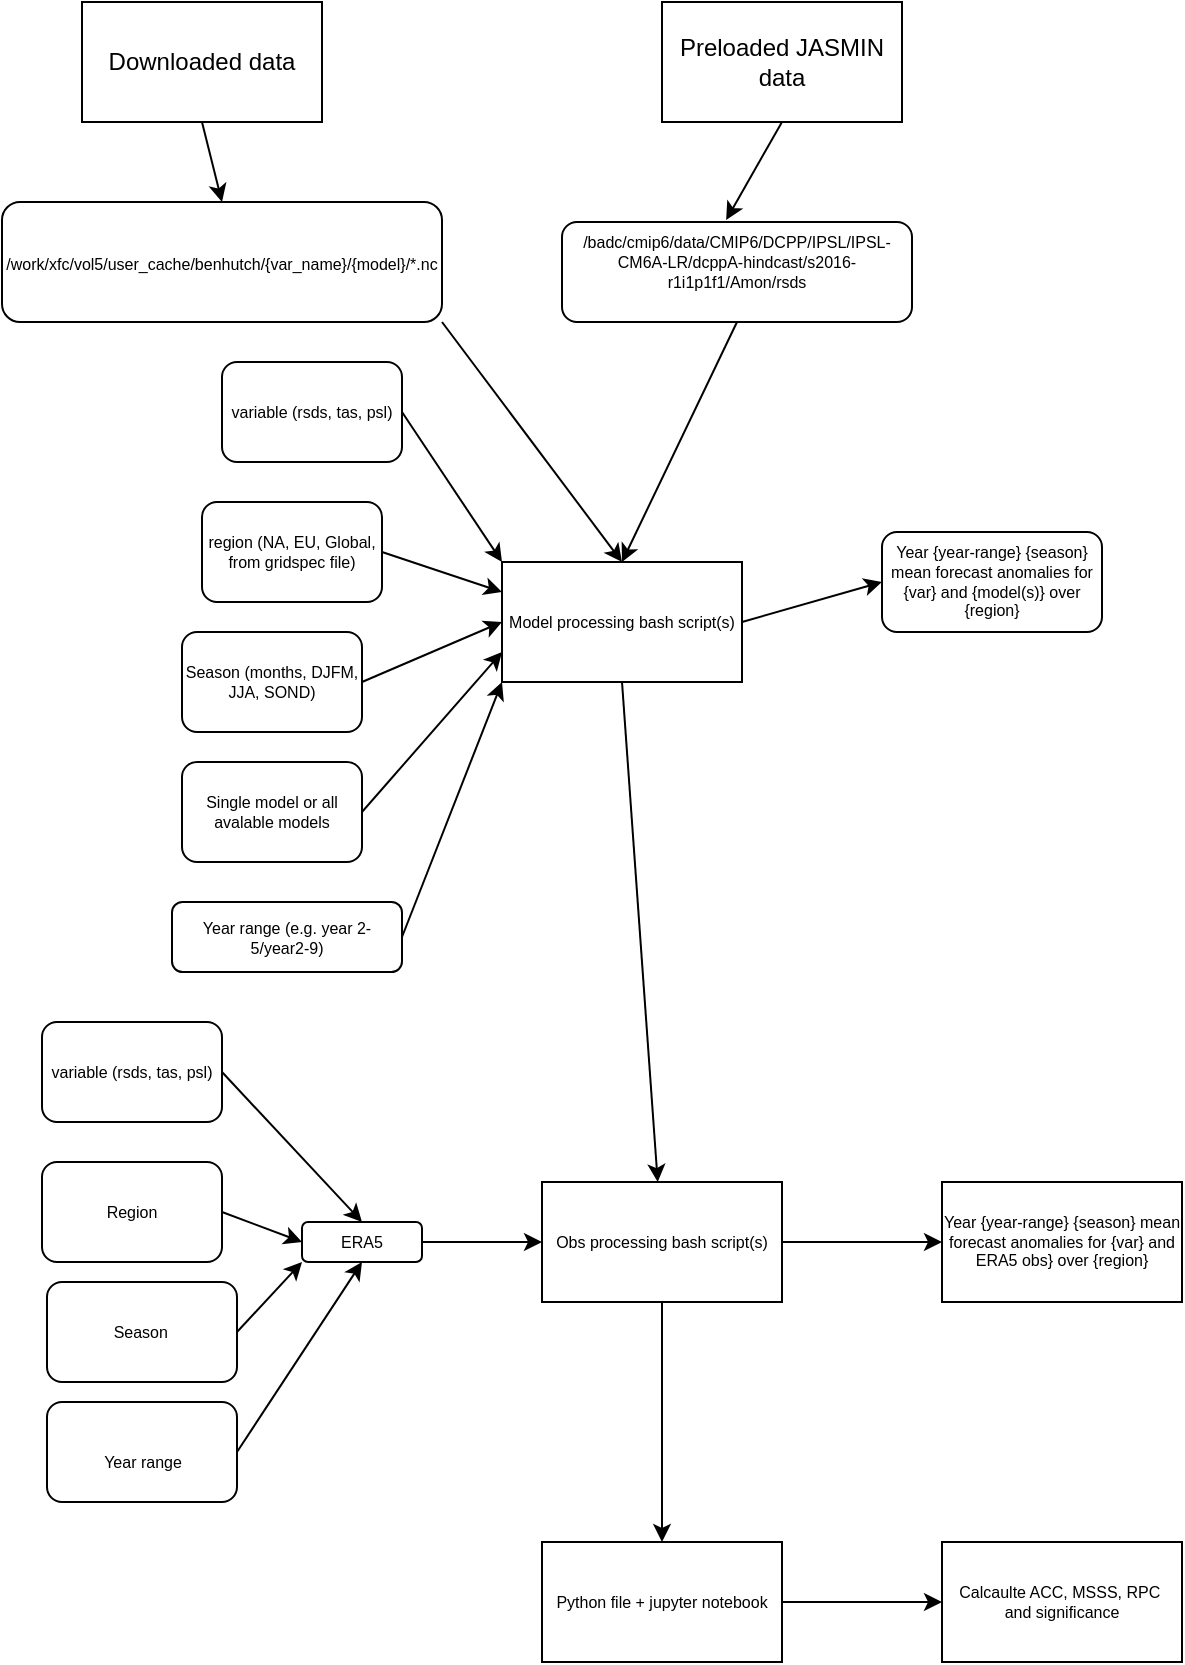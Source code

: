 <mxfile>
    <diagram id="6WO3p2y-Gsrm65lVtJRW" name="Page-1">
        <mxGraphModel dx="1002" dy="736" grid="1" gridSize="10" guides="1" tooltips="1" connect="1" arrows="1" fold="1" page="1" pageScale="1" pageWidth="850" pageHeight="1100" math="0" shadow="0">
            <root>
                <mxCell id="0"/>
                <mxCell id="1" parent="0"/>
                <mxCell id="5" style="edgeStyle=none;html=1;exitX=0.5;exitY=1;exitDx=0;exitDy=0;entryX=0.5;entryY=0;entryDx=0;entryDy=0;" edge="1" parent="1" source="2" target="4">
                    <mxGeometry relative="1" as="geometry"/>
                </mxCell>
                <mxCell id="2" value="Downloaded data" style="rounded=0;whiteSpace=wrap;html=1;" vertex="1" parent="1">
                    <mxGeometry x="60" y="90" width="120" height="60" as="geometry"/>
                </mxCell>
                <mxCell id="7" style="edgeStyle=none;html=1;exitX=0.5;exitY=1;exitDx=0;exitDy=0;entryX=0.469;entryY=-0.02;entryDx=0;entryDy=0;entryPerimeter=0;fontSize=8;" edge="1" parent="1" source="3" target="6">
                    <mxGeometry relative="1" as="geometry"/>
                </mxCell>
                <mxCell id="3" value="Preloaded JASMIN data" style="rounded=0;whiteSpace=wrap;html=1;" vertex="1" parent="1">
                    <mxGeometry x="350" y="90" width="120" height="60" as="geometry"/>
                </mxCell>
                <mxCell id="28" style="edgeStyle=none;html=1;exitX=1;exitY=1;exitDx=0;exitDy=0;entryX=0.5;entryY=0;entryDx=0;entryDy=0;fontSize=8;" edge="1" parent="1" source="4" target="8">
                    <mxGeometry relative="1" as="geometry"/>
                </mxCell>
                <mxCell id="4" value="&lt;font style=&quot;font-size: 8px;&quot;&gt;/work/xfc/vol5/user_cache/benhutch/{var_name}/{model}/*.nc&lt;/font&gt;" style="rounded=1;whiteSpace=wrap;html=1;align=center;" vertex="1" parent="1">
                    <mxGeometry x="20" y="190" width="220" height="60" as="geometry"/>
                </mxCell>
                <mxCell id="29" style="edgeStyle=none;html=1;exitX=0.5;exitY=1;exitDx=0;exitDy=0;fontSize=8;entryX=0.5;entryY=0;entryDx=0;entryDy=0;" edge="1" parent="1" source="6" target="8">
                    <mxGeometry relative="1" as="geometry">
                        <mxPoint x="340" y="360" as="targetPoint"/>
                    </mxGeometry>
                </mxCell>
                <mxCell id="6" value="&lt;div&gt;/badc/cmip6/data/CMIP6/DCPP/IPSL/IPSL-CM6A-LR/dcppA-hindcast/s2016-r1i1p1f1/Amon/rsds&lt;/div&gt;&lt;div&gt;&lt;br&gt;&lt;/div&gt;" style="rounded=1;whiteSpace=wrap;html=1;fontSize=8;" vertex="1" parent="1">
                    <mxGeometry x="300" y="200" width="175" height="50" as="geometry"/>
                </mxCell>
                <mxCell id="27" style="edgeStyle=none;html=1;exitX=1;exitY=0.5;exitDx=0;exitDy=0;entryX=0;entryY=0.5;entryDx=0;entryDy=0;fontSize=8;" edge="1" parent="1" source="8" target="18">
                    <mxGeometry relative="1" as="geometry"/>
                </mxCell>
                <mxCell id="30" style="edgeStyle=none;html=1;exitX=0.5;exitY=1;exitDx=0;exitDy=0;fontSize=8;" edge="1" parent="1" source="8" target="31">
                    <mxGeometry relative="1" as="geometry">
                        <mxPoint x="330" y="650" as="targetPoint"/>
                    </mxGeometry>
                </mxCell>
                <mxCell id="8" value="Model processing bash script(s)" style="rounded=0;whiteSpace=wrap;html=1;fontSize=8;" vertex="1" parent="1">
                    <mxGeometry x="270" y="370" width="120" height="60" as="geometry"/>
                </mxCell>
                <mxCell id="22" style="edgeStyle=none;html=1;exitX=1;exitY=0.5;exitDx=0;exitDy=0;entryX=0;entryY=0;entryDx=0;entryDy=0;fontSize=8;" edge="1" parent="1" source="10" target="8">
                    <mxGeometry relative="1" as="geometry"/>
                </mxCell>
                <mxCell id="10" value="variable (rsds, tas, psl)" style="rounded=1;whiteSpace=wrap;html=1;fontSize=8;" vertex="1" parent="1">
                    <mxGeometry x="130" y="270" width="90" height="50" as="geometry"/>
                </mxCell>
                <mxCell id="23" style="edgeStyle=none;html=1;exitX=1;exitY=0.5;exitDx=0;exitDy=0;entryX=0;entryY=0.25;entryDx=0;entryDy=0;fontSize=8;" edge="1" parent="1" source="11" target="8">
                    <mxGeometry relative="1" as="geometry"/>
                </mxCell>
                <mxCell id="11" value="region (NA, EU, Global, from gridspec file)" style="rounded=1;whiteSpace=wrap;html=1;fontSize=8;" vertex="1" parent="1">
                    <mxGeometry x="120" y="340" width="90" height="50" as="geometry"/>
                </mxCell>
                <mxCell id="24" style="edgeStyle=none;html=1;exitX=1;exitY=0.5;exitDx=0;exitDy=0;entryX=0;entryY=0.5;entryDx=0;entryDy=0;fontSize=8;" edge="1" parent="1" source="12" target="8">
                    <mxGeometry relative="1" as="geometry"/>
                </mxCell>
                <mxCell id="12" value="Season (months, DJFM, JJA, SOND)" style="rounded=1;whiteSpace=wrap;html=1;fontSize=8;" vertex="1" parent="1">
                    <mxGeometry x="110" y="405" width="90" height="50" as="geometry"/>
                </mxCell>
                <mxCell id="25" style="edgeStyle=none;html=1;exitX=1;exitY=0.5;exitDx=0;exitDy=0;entryX=0;entryY=0.75;entryDx=0;entryDy=0;fontSize=8;" edge="1" parent="1" source="14" target="8">
                    <mxGeometry relative="1" as="geometry"/>
                </mxCell>
                <mxCell id="14" value="Single model or all avalable models" style="rounded=1;whiteSpace=wrap;html=1;fontSize=8;" vertex="1" parent="1">
                    <mxGeometry x="110" y="470" width="90" height="50" as="geometry"/>
                </mxCell>
                <mxCell id="18" value="Year {year-range} {season} mean forecast anomalies for {var} and {model(s)} over {region}" style="rounded=1;whiteSpace=wrap;html=1;fontSize=8;" vertex="1" parent="1">
                    <mxGeometry x="460" y="355" width="110" height="50" as="geometry"/>
                </mxCell>
                <mxCell id="26" style="edgeStyle=none;html=1;exitX=1;exitY=0.5;exitDx=0;exitDy=0;entryX=0;entryY=1;entryDx=0;entryDy=0;fontSize=8;" edge="1" parent="1" source="20" target="8">
                    <mxGeometry relative="1" as="geometry"/>
                </mxCell>
                <mxCell id="20" value="Year range (e.g. year 2-5/year2-9)" style="whiteSpace=wrap;html=1;fontSize=8;rounded=1;" vertex="1" parent="1">
                    <mxGeometry x="105" y="540" width="115" height="35" as="geometry"/>
                </mxCell>
                <mxCell id="45" value="" style="edgeStyle=none;html=1;fontSize=8;" edge="1" parent="1" source="31" target="44">
                    <mxGeometry relative="1" as="geometry"/>
                </mxCell>
                <mxCell id="47" value="" style="edgeStyle=none;html=1;fontSize=8;" edge="1" parent="1" source="31" target="46">
                    <mxGeometry relative="1" as="geometry"/>
                </mxCell>
                <mxCell id="31" value="Obs processing bash script(s)" style="rounded=0;whiteSpace=wrap;html=1;fontSize=8;" vertex="1" parent="1">
                    <mxGeometry x="290" y="680" width="120" height="60" as="geometry"/>
                </mxCell>
                <mxCell id="39" style="edgeStyle=none;html=1;exitX=1;exitY=0.5;exitDx=0;exitDy=0;entryX=0.5;entryY=0;entryDx=0;entryDy=0;fontSize=8;" edge="1" parent="1" source="32" target="38">
                    <mxGeometry relative="1" as="geometry"/>
                </mxCell>
                <mxCell id="32" value="variable (rsds, tas, psl)" style="rounded=1;whiteSpace=wrap;html=1;fontSize=8;" vertex="1" parent="1">
                    <mxGeometry x="40" y="600" width="90" height="50" as="geometry"/>
                </mxCell>
                <mxCell id="40" style="edgeStyle=none;html=1;exitX=1;exitY=0.5;exitDx=0;exitDy=0;entryX=0;entryY=0.5;entryDx=0;entryDy=0;fontSize=8;" edge="1" parent="1" source="33" target="38">
                    <mxGeometry relative="1" as="geometry"/>
                </mxCell>
                <mxCell id="33" value="Region" style="rounded=1;whiteSpace=wrap;html=1;fontSize=8;" vertex="1" parent="1">
                    <mxGeometry x="40" y="670" width="90" height="50" as="geometry"/>
                </mxCell>
                <mxCell id="41" style="edgeStyle=none;html=1;exitX=1;exitY=0.5;exitDx=0;exitDy=0;entryX=0;entryY=1;entryDx=0;entryDy=0;fontSize=8;" edge="1" parent="1" source="35" target="38">
                    <mxGeometry relative="1" as="geometry"/>
                </mxCell>
                <mxCell id="35" value="Season&amp;nbsp;" style="whiteSpace=wrap;html=1;fontSize=8;rounded=1;" vertex="1" parent="1">
                    <mxGeometry x="42.5" y="730" width="95" height="50" as="geometry"/>
                </mxCell>
                <mxCell id="42" style="edgeStyle=none;html=1;exitX=1;exitY=0.5;exitDx=0;exitDy=0;entryX=0.5;entryY=1;entryDx=0;entryDy=0;fontSize=8;" edge="1" parent="1" source="37" target="38">
                    <mxGeometry relative="1" as="geometry"/>
                </mxCell>
                <mxCell id="37" value="&lt;br&gt;Year range" style="whiteSpace=wrap;html=1;fontSize=8;rounded=1;" vertex="1" parent="1">
                    <mxGeometry x="42.5" y="790" width="95" height="50" as="geometry"/>
                </mxCell>
                <mxCell id="43" style="edgeStyle=none;html=1;exitX=1;exitY=0.5;exitDx=0;exitDy=0;fontSize=8;" edge="1" parent="1" source="38" target="31">
                    <mxGeometry relative="1" as="geometry"/>
                </mxCell>
                <mxCell id="38" value="ERA5" style="rounded=1;whiteSpace=wrap;html=1;fontSize=8;" vertex="1" parent="1">
                    <mxGeometry x="170" y="700" width="60" height="20" as="geometry"/>
                </mxCell>
                <mxCell id="44" value="Year {year-range} {season} mean forecast anomalies for {var} and ERA5 obs} over {region}" style="whiteSpace=wrap;html=1;fontSize=8;rounded=0;" vertex="1" parent="1">
                    <mxGeometry x="490" y="680" width="120" height="60" as="geometry"/>
                </mxCell>
                <mxCell id="49" value="" style="edgeStyle=none;html=1;fontSize=8;" edge="1" parent="1" source="46" target="48">
                    <mxGeometry relative="1" as="geometry"/>
                </mxCell>
                <mxCell id="46" value="Python file + jupyter notebook" style="rounded=0;whiteSpace=wrap;html=1;fontSize=8;" vertex="1" parent="1">
                    <mxGeometry x="290" y="860" width="120" height="60" as="geometry"/>
                </mxCell>
                <mxCell id="48" value="Calcaulte ACC, MSSS, RPC&amp;nbsp; and significance" style="rounded=0;whiteSpace=wrap;html=1;fontSize=8;" vertex="1" parent="1">
                    <mxGeometry x="490" y="860" width="120" height="60" as="geometry"/>
                </mxCell>
            </root>
        </mxGraphModel>
    </diagram>
</mxfile>